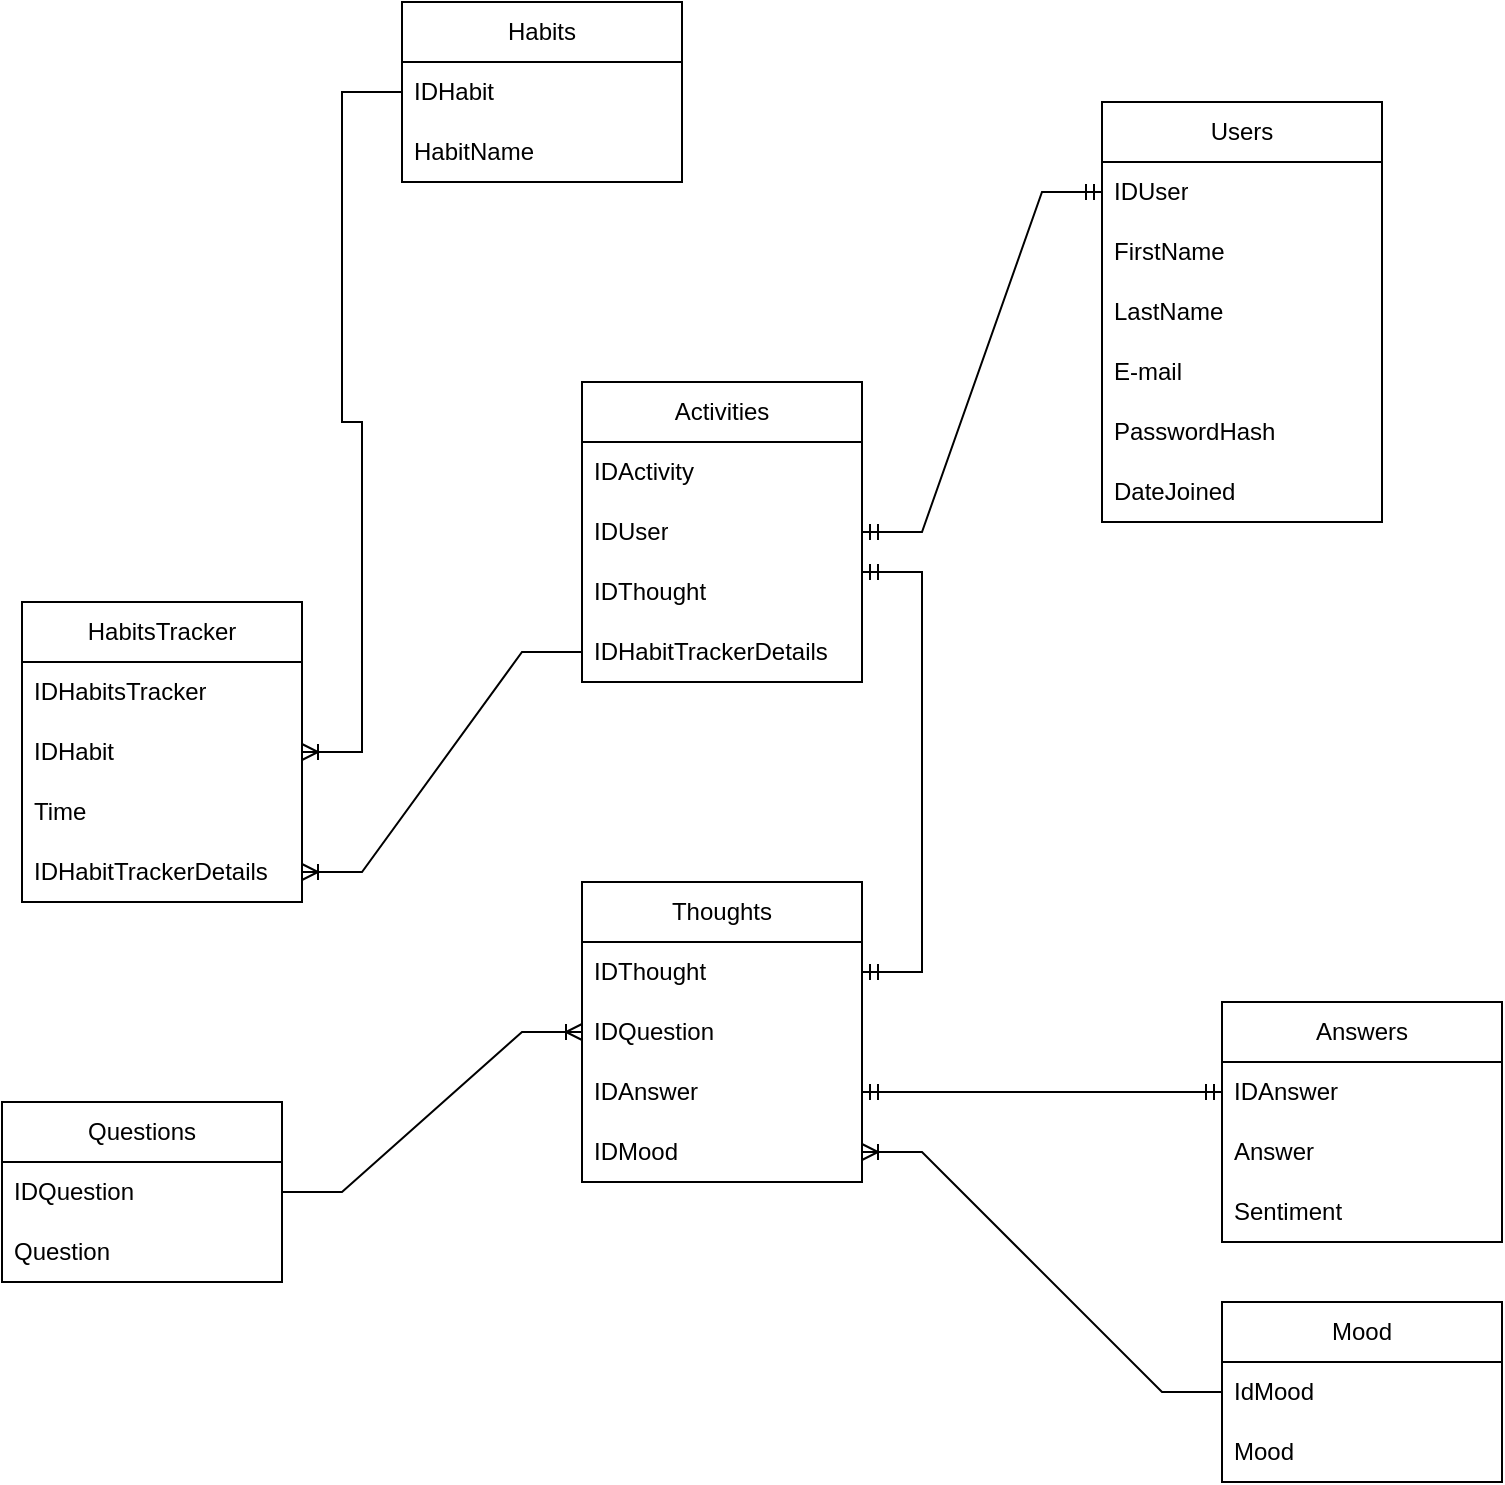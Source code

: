<mxfile version="26.2.8">
  <diagram name="Strona-1" id="KrwY4t6FrBQ84m6pE5mN">
    <mxGraphModel dx="1428" dy="785" grid="1" gridSize="10" guides="1" tooltips="1" connect="1" arrows="1" fold="1" page="1" pageScale="1" pageWidth="827" pageHeight="1169" math="0" shadow="0">
      <root>
        <mxCell id="0" />
        <mxCell id="1" parent="0" />
        <mxCell id="tGGVK2TIATB3HKoET7JN-1" value="Habits" style="swimlane;fontStyle=0;childLayout=stackLayout;horizontal=1;startSize=30;horizontalStack=0;resizeParent=1;resizeParentMax=0;resizeLast=0;collapsible=1;marginBottom=0;whiteSpace=wrap;html=1;" vertex="1" parent="1">
          <mxGeometry x="240" y="60" width="140" height="90" as="geometry" />
        </mxCell>
        <mxCell id="tGGVK2TIATB3HKoET7JN-2" value="IDHabit" style="text;strokeColor=none;fillColor=none;align=left;verticalAlign=middle;spacingLeft=4;spacingRight=4;overflow=hidden;points=[[0,0.5],[1,0.5]];portConstraint=eastwest;rotatable=0;whiteSpace=wrap;html=1;" vertex="1" parent="tGGVK2TIATB3HKoET7JN-1">
          <mxGeometry y="30" width="140" height="30" as="geometry" />
        </mxCell>
        <mxCell id="tGGVK2TIATB3HKoET7JN-3" value="HabitName" style="text;strokeColor=none;fillColor=none;align=left;verticalAlign=middle;spacingLeft=4;spacingRight=4;overflow=hidden;points=[[0,0.5],[1,0.5]];portConstraint=eastwest;rotatable=0;whiteSpace=wrap;html=1;" vertex="1" parent="tGGVK2TIATB3HKoET7JN-1">
          <mxGeometry y="60" width="140" height="30" as="geometry" />
        </mxCell>
        <mxCell id="tGGVK2TIATB3HKoET7JN-5" value="HabitsTracker" style="swimlane;fontStyle=0;childLayout=stackLayout;horizontal=1;startSize=30;horizontalStack=0;resizeParent=1;resizeParentMax=0;resizeLast=0;collapsible=1;marginBottom=0;whiteSpace=wrap;html=1;" vertex="1" parent="1">
          <mxGeometry x="50" y="360" width="140" height="150" as="geometry" />
        </mxCell>
        <mxCell id="tGGVK2TIATB3HKoET7JN-6" value="IDHabitsTracker" style="text;strokeColor=none;fillColor=none;align=left;verticalAlign=middle;spacingLeft=4;spacingRight=4;overflow=hidden;points=[[0,0.5],[1,0.5]];portConstraint=eastwest;rotatable=0;whiteSpace=wrap;html=1;" vertex="1" parent="tGGVK2TIATB3HKoET7JN-5">
          <mxGeometry y="30" width="140" height="30" as="geometry" />
        </mxCell>
        <mxCell id="tGGVK2TIATB3HKoET7JN-7" value="IDHabit" style="text;strokeColor=none;fillColor=none;align=left;verticalAlign=middle;spacingLeft=4;spacingRight=4;overflow=hidden;points=[[0,0.5],[1,0.5]];portConstraint=eastwest;rotatable=0;whiteSpace=wrap;html=1;" vertex="1" parent="tGGVK2TIATB3HKoET7JN-5">
          <mxGeometry y="60" width="140" height="30" as="geometry" />
        </mxCell>
        <mxCell id="tGGVK2TIATB3HKoET7JN-8" value="Time" style="text;strokeColor=none;fillColor=none;align=left;verticalAlign=middle;spacingLeft=4;spacingRight=4;overflow=hidden;points=[[0,0.5],[1,0.5]];portConstraint=eastwest;rotatable=0;whiteSpace=wrap;html=1;" vertex="1" parent="tGGVK2TIATB3HKoET7JN-5">
          <mxGeometry y="90" width="140" height="30" as="geometry" />
        </mxCell>
        <mxCell id="tGGVK2TIATB3HKoET7JN-9" value="IDHabitTrackerDetails" style="text;strokeColor=none;fillColor=none;align=left;verticalAlign=middle;spacingLeft=4;spacingRight=4;overflow=hidden;points=[[0,0.5],[1,0.5]];portConstraint=eastwest;rotatable=0;whiteSpace=wrap;html=1;" vertex="1" parent="tGGVK2TIATB3HKoET7JN-5">
          <mxGeometry y="120" width="140" height="30" as="geometry" />
        </mxCell>
        <mxCell id="tGGVK2TIATB3HKoET7JN-10" value="Activities" style="swimlane;fontStyle=0;childLayout=stackLayout;horizontal=1;startSize=30;horizontalStack=0;resizeParent=1;resizeParentMax=0;resizeLast=0;collapsible=1;marginBottom=0;whiteSpace=wrap;html=1;" vertex="1" parent="1">
          <mxGeometry x="330" y="250" width="140" height="150" as="geometry" />
        </mxCell>
        <mxCell id="tGGVK2TIATB3HKoET7JN-11" value="IDActivity" style="text;strokeColor=none;fillColor=none;align=left;verticalAlign=middle;spacingLeft=4;spacingRight=4;overflow=hidden;points=[[0,0.5],[1,0.5]];portConstraint=eastwest;rotatable=0;whiteSpace=wrap;html=1;" vertex="1" parent="tGGVK2TIATB3HKoET7JN-10">
          <mxGeometry y="30" width="140" height="30" as="geometry" />
        </mxCell>
        <mxCell id="tGGVK2TIATB3HKoET7JN-12" value="IDUser" style="text;strokeColor=none;fillColor=none;align=left;verticalAlign=middle;spacingLeft=4;spacingRight=4;overflow=hidden;points=[[0,0.5],[1,0.5]];portConstraint=eastwest;rotatable=0;whiteSpace=wrap;html=1;" vertex="1" parent="tGGVK2TIATB3HKoET7JN-10">
          <mxGeometry y="60" width="140" height="30" as="geometry" />
        </mxCell>
        <mxCell id="tGGVK2TIATB3HKoET7JN-13" value="IDThought" style="text;strokeColor=none;fillColor=none;align=left;verticalAlign=middle;spacingLeft=4;spacingRight=4;overflow=hidden;points=[[0,0.5],[1,0.5]];portConstraint=eastwest;rotatable=0;whiteSpace=wrap;html=1;" vertex="1" parent="tGGVK2TIATB3HKoET7JN-10">
          <mxGeometry y="90" width="140" height="30" as="geometry" />
        </mxCell>
        <mxCell id="tGGVK2TIATB3HKoET7JN-14" value="IDHabitTrackerDetails" style="text;strokeColor=none;fillColor=none;align=left;verticalAlign=middle;spacingLeft=4;spacingRight=4;overflow=hidden;points=[[0,0.5],[1,0.5]];portConstraint=eastwest;rotatable=0;whiteSpace=wrap;html=1;" vertex="1" parent="tGGVK2TIATB3HKoET7JN-10">
          <mxGeometry y="120" width="140" height="30" as="geometry" />
        </mxCell>
        <mxCell id="tGGVK2TIATB3HKoET7JN-16" value="Users" style="swimlane;fontStyle=0;childLayout=stackLayout;horizontal=1;startSize=30;horizontalStack=0;resizeParent=1;resizeParentMax=0;resizeLast=0;collapsible=1;marginBottom=0;whiteSpace=wrap;html=1;" vertex="1" parent="1">
          <mxGeometry x="590" y="110" width="140" height="210" as="geometry" />
        </mxCell>
        <mxCell id="tGGVK2TIATB3HKoET7JN-17" value="IDUser" style="text;strokeColor=none;fillColor=none;align=left;verticalAlign=middle;spacingLeft=4;spacingRight=4;overflow=hidden;points=[[0,0.5],[1,0.5]];portConstraint=eastwest;rotatable=0;whiteSpace=wrap;html=1;" vertex="1" parent="tGGVK2TIATB3HKoET7JN-16">
          <mxGeometry y="30" width="140" height="30" as="geometry" />
        </mxCell>
        <mxCell id="tGGVK2TIATB3HKoET7JN-18" value="FirstName" style="text;strokeColor=none;fillColor=none;align=left;verticalAlign=middle;spacingLeft=4;spacingRight=4;overflow=hidden;points=[[0,0.5],[1,0.5]];portConstraint=eastwest;rotatable=0;whiteSpace=wrap;html=1;" vertex="1" parent="tGGVK2TIATB3HKoET7JN-16">
          <mxGeometry y="60" width="140" height="30" as="geometry" />
        </mxCell>
        <mxCell id="tGGVK2TIATB3HKoET7JN-19" value="LastName" style="text;strokeColor=none;fillColor=none;align=left;verticalAlign=middle;spacingLeft=4;spacingRight=4;overflow=hidden;points=[[0,0.5],[1,0.5]];portConstraint=eastwest;rotatable=0;whiteSpace=wrap;html=1;" vertex="1" parent="tGGVK2TIATB3HKoET7JN-16">
          <mxGeometry y="90" width="140" height="30" as="geometry" />
        </mxCell>
        <mxCell id="tGGVK2TIATB3HKoET7JN-20" value="E-mail" style="text;strokeColor=none;fillColor=none;align=left;verticalAlign=middle;spacingLeft=4;spacingRight=4;overflow=hidden;points=[[0,0.5],[1,0.5]];portConstraint=eastwest;rotatable=0;whiteSpace=wrap;html=1;" vertex="1" parent="tGGVK2TIATB3HKoET7JN-16">
          <mxGeometry y="120" width="140" height="30" as="geometry" />
        </mxCell>
        <mxCell id="tGGVK2TIATB3HKoET7JN-55" value="PasswordHash" style="text;strokeColor=none;fillColor=none;align=left;verticalAlign=middle;spacingLeft=4;spacingRight=4;overflow=hidden;points=[[0,0.5],[1,0.5]];portConstraint=eastwest;rotatable=0;whiteSpace=wrap;html=1;" vertex="1" parent="tGGVK2TIATB3HKoET7JN-16">
          <mxGeometry y="150" width="140" height="30" as="geometry" />
        </mxCell>
        <mxCell id="tGGVK2TIATB3HKoET7JN-54" value="DateJoined" style="text;strokeColor=none;fillColor=none;align=left;verticalAlign=middle;spacingLeft=4;spacingRight=4;overflow=hidden;points=[[0,0.5],[1,0.5]];portConstraint=eastwest;rotatable=0;whiteSpace=wrap;html=1;" vertex="1" parent="tGGVK2TIATB3HKoET7JN-16">
          <mxGeometry y="180" width="140" height="30" as="geometry" />
        </mxCell>
        <mxCell id="tGGVK2TIATB3HKoET7JN-21" value="Thoughts" style="swimlane;fontStyle=0;childLayout=stackLayout;horizontal=1;startSize=30;horizontalStack=0;resizeParent=1;resizeParentMax=0;resizeLast=0;collapsible=1;marginBottom=0;whiteSpace=wrap;html=1;" vertex="1" parent="1">
          <mxGeometry x="330" y="500" width="140" height="150" as="geometry" />
        </mxCell>
        <mxCell id="tGGVK2TIATB3HKoET7JN-22" value="IDThought" style="text;strokeColor=none;fillColor=none;align=left;verticalAlign=middle;spacingLeft=4;spacingRight=4;overflow=hidden;points=[[0,0.5],[1,0.5]];portConstraint=eastwest;rotatable=0;whiteSpace=wrap;html=1;" vertex="1" parent="tGGVK2TIATB3HKoET7JN-21">
          <mxGeometry y="30" width="140" height="30" as="geometry" />
        </mxCell>
        <mxCell id="tGGVK2TIATB3HKoET7JN-23" value="IDQuestion" style="text;strokeColor=none;fillColor=none;align=left;verticalAlign=middle;spacingLeft=4;spacingRight=4;overflow=hidden;points=[[0,0.5],[1,0.5]];portConstraint=eastwest;rotatable=0;whiteSpace=wrap;html=1;" vertex="1" parent="tGGVK2TIATB3HKoET7JN-21">
          <mxGeometry y="60" width="140" height="30" as="geometry" />
        </mxCell>
        <mxCell id="tGGVK2TIATB3HKoET7JN-24" value="IDAnswer" style="text;strokeColor=none;fillColor=none;align=left;verticalAlign=middle;spacingLeft=4;spacingRight=4;overflow=hidden;points=[[0,0.5],[1,0.5]];portConstraint=eastwest;rotatable=0;whiteSpace=wrap;html=1;" vertex="1" parent="tGGVK2TIATB3HKoET7JN-21">
          <mxGeometry y="90" width="140" height="30" as="geometry" />
        </mxCell>
        <mxCell id="tGGVK2TIATB3HKoET7JN-29" value="IDMood" style="text;strokeColor=none;fillColor=none;align=left;verticalAlign=middle;spacingLeft=4;spacingRight=4;overflow=hidden;points=[[0,0.5],[1,0.5]];portConstraint=eastwest;rotatable=0;whiteSpace=wrap;html=1;" vertex="1" parent="tGGVK2TIATB3HKoET7JN-21">
          <mxGeometry y="120" width="140" height="30" as="geometry" />
        </mxCell>
        <mxCell id="tGGVK2TIATB3HKoET7JN-25" value="Questions" style="swimlane;fontStyle=0;childLayout=stackLayout;horizontal=1;startSize=30;horizontalStack=0;resizeParent=1;resizeParentMax=0;resizeLast=0;collapsible=1;marginBottom=0;whiteSpace=wrap;html=1;" vertex="1" parent="1">
          <mxGeometry x="40" y="610" width="140" height="90" as="geometry" />
        </mxCell>
        <mxCell id="tGGVK2TIATB3HKoET7JN-26" value="IDQuestion" style="text;strokeColor=none;fillColor=none;align=left;verticalAlign=middle;spacingLeft=4;spacingRight=4;overflow=hidden;points=[[0,0.5],[1,0.5]];portConstraint=eastwest;rotatable=0;whiteSpace=wrap;html=1;" vertex="1" parent="tGGVK2TIATB3HKoET7JN-25">
          <mxGeometry y="30" width="140" height="30" as="geometry" />
        </mxCell>
        <mxCell id="tGGVK2TIATB3HKoET7JN-27" value="Question" style="text;strokeColor=none;fillColor=none;align=left;verticalAlign=middle;spacingLeft=4;spacingRight=4;overflow=hidden;points=[[0,0.5],[1,0.5]];portConstraint=eastwest;rotatable=0;whiteSpace=wrap;html=1;" vertex="1" parent="tGGVK2TIATB3HKoET7JN-25">
          <mxGeometry y="60" width="140" height="30" as="geometry" />
        </mxCell>
        <mxCell id="tGGVK2TIATB3HKoET7JN-30" value="Answers" style="swimlane;fontStyle=0;childLayout=stackLayout;horizontal=1;startSize=30;horizontalStack=0;resizeParent=1;resizeParentMax=0;resizeLast=0;collapsible=1;marginBottom=0;whiteSpace=wrap;html=1;" vertex="1" parent="1">
          <mxGeometry x="650" y="560" width="140" height="120" as="geometry" />
        </mxCell>
        <mxCell id="tGGVK2TIATB3HKoET7JN-31" value="IDAnswer" style="text;strokeColor=none;fillColor=none;align=left;verticalAlign=middle;spacingLeft=4;spacingRight=4;overflow=hidden;points=[[0,0.5],[1,0.5]];portConstraint=eastwest;rotatable=0;whiteSpace=wrap;html=1;" vertex="1" parent="tGGVK2TIATB3HKoET7JN-30">
          <mxGeometry y="30" width="140" height="30" as="geometry" />
        </mxCell>
        <mxCell id="tGGVK2TIATB3HKoET7JN-32" value="Answer" style="text;strokeColor=none;fillColor=none;align=left;verticalAlign=middle;spacingLeft=4;spacingRight=4;overflow=hidden;points=[[0,0.5],[1,0.5]];portConstraint=eastwest;rotatable=0;whiteSpace=wrap;html=1;" vertex="1" parent="tGGVK2TIATB3HKoET7JN-30">
          <mxGeometry y="60" width="140" height="30" as="geometry" />
        </mxCell>
        <mxCell id="tGGVK2TIATB3HKoET7JN-33" value="Sentiment" style="text;strokeColor=none;fillColor=none;align=left;verticalAlign=middle;spacingLeft=4;spacingRight=4;overflow=hidden;points=[[0,0.5],[1,0.5]];portConstraint=eastwest;rotatable=0;whiteSpace=wrap;html=1;" vertex="1" parent="tGGVK2TIATB3HKoET7JN-30">
          <mxGeometry y="90" width="140" height="30" as="geometry" />
        </mxCell>
        <mxCell id="tGGVK2TIATB3HKoET7JN-34" value="Mood" style="swimlane;fontStyle=0;childLayout=stackLayout;horizontal=1;startSize=30;horizontalStack=0;resizeParent=1;resizeParentMax=0;resizeLast=0;collapsible=1;marginBottom=0;whiteSpace=wrap;html=1;" vertex="1" parent="1">
          <mxGeometry x="650" y="710" width="140" height="90" as="geometry" />
        </mxCell>
        <mxCell id="tGGVK2TIATB3HKoET7JN-35" value="IdMood" style="text;strokeColor=none;fillColor=none;align=left;verticalAlign=middle;spacingLeft=4;spacingRight=4;overflow=hidden;points=[[0,0.5],[1,0.5]];portConstraint=eastwest;rotatable=0;whiteSpace=wrap;html=1;" vertex="1" parent="tGGVK2TIATB3HKoET7JN-34">
          <mxGeometry y="30" width="140" height="30" as="geometry" />
        </mxCell>
        <mxCell id="tGGVK2TIATB3HKoET7JN-36" value="Mood" style="text;strokeColor=none;fillColor=none;align=left;verticalAlign=middle;spacingLeft=4;spacingRight=4;overflow=hidden;points=[[0,0.5],[1,0.5]];portConstraint=eastwest;rotatable=0;whiteSpace=wrap;html=1;" vertex="1" parent="tGGVK2TIATB3HKoET7JN-34">
          <mxGeometry y="60" width="140" height="30" as="geometry" />
        </mxCell>
        <mxCell id="tGGVK2TIATB3HKoET7JN-44" value="" style="edgeStyle=entityRelationEdgeStyle;fontSize=12;html=1;endArrow=ERmandOne;startArrow=ERmandOne;rounded=0;entryX=0;entryY=0.5;entryDx=0;entryDy=0;exitX=1;exitY=0.5;exitDx=0;exitDy=0;" edge="1" parent="1" source="tGGVK2TIATB3HKoET7JN-12" target="tGGVK2TIATB3HKoET7JN-17">
          <mxGeometry width="100" height="100" relative="1" as="geometry">
            <mxPoint x="360" y="560" as="sourcePoint" />
            <mxPoint x="460" y="460" as="targetPoint" />
          </mxGeometry>
        </mxCell>
        <mxCell id="tGGVK2TIATB3HKoET7JN-45" value="" style="edgeStyle=entityRelationEdgeStyle;fontSize=12;html=1;endArrow=ERmandOne;startArrow=ERmandOne;rounded=0;entryX=1;entryY=0.167;entryDx=0;entryDy=0;entryPerimeter=0;exitX=1;exitY=0.5;exitDx=0;exitDy=0;" edge="1" parent="1" source="tGGVK2TIATB3HKoET7JN-22" target="tGGVK2TIATB3HKoET7JN-13">
          <mxGeometry width="100" height="100" relative="1" as="geometry">
            <mxPoint x="360" y="560" as="sourcePoint" />
            <mxPoint x="460" y="460" as="targetPoint" />
          </mxGeometry>
        </mxCell>
        <mxCell id="tGGVK2TIATB3HKoET7JN-46" value="" style="edgeStyle=entityRelationEdgeStyle;fontSize=12;html=1;endArrow=ERmandOne;startArrow=ERmandOne;rounded=0;entryX=1;entryY=0.5;entryDx=0;entryDy=0;exitX=0;exitY=0.5;exitDx=0;exitDy=0;" edge="1" parent="1" source="tGGVK2TIATB3HKoET7JN-31" target="tGGVK2TIATB3HKoET7JN-24">
          <mxGeometry width="100" height="100" relative="1" as="geometry">
            <mxPoint x="500" y="720" as="sourcePoint" />
            <mxPoint x="600" y="620" as="targetPoint" />
          </mxGeometry>
        </mxCell>
        <mxCell id="tGGVK2TIATB3HKoET7JN-47" value="" style="edgeStyle=entityRelationEdgeStyle;fontSize=12;html=1;endArrow=ERoneToMany;rounded=0;entryX=0;entryY=0.5;entryDx=0;entryDy=0;exitX=1;exitY=0.5;exitDx=0;exitDy=0;" edge="1" parent="1" source="tGGVK2TIATB3HKoET7JN-26" target="tGGVK2TIATB3HKoET7JN-23">
          <mxGeometry width="100" height="100" relative="1" as="geometry">
            <mxPoint x="180" y="660" as="sourcePoint" />
            <mxPoint x="270" y="560" as="targetPoint" />
          </mxGeometry>
        </mxCell>
        <mxCell id="tGGVK2TIATB3HKoET7JN-49" value="" style="edgeStyle=entityRelationEdgeStyle;fontSize=12;html=1;endArrow=ERoneToMany;rounded=0;entryX=1;entryY=0.5;entryDx=0;entryDy=0;" edge="1" parent="1" source="tGGVK2TIATB3HKoET7JN-35" target="tGGVK2TIATB3HKoET7JN-29">
          <mxGeometry width="100" height="100" relative="1" as="geometry">
            <mxPoint x="190" y="720" as="sourcePoint" />
            <mxPoint x="340" y="640" as="targetPoint" />
          </mxGeometry>
        </mxCell>
        <mxCell id="tGGVK2TIATB3HKoET7JN-52" value="" style="edgeStyle=entityRelationEdgeStyle;fontSize=12;html=1;endArrow=ERoneToMany;rounded=0;exitX=0;exitY=0.5;exitDx=0;exitDy=0;" edge="1" parent="1" source="tGGVK2TIATB3HKoET7JN-2" target="tGGVK2TIATB3HKoET7JN-7">
          <mxGeometry width="100" height="100" relative="1" as="geometry">
            <mxPoint x="210" y="320" as="sourcePoint" />
            <mxPoint x="310" y="220" as="targetPoint" />
          </mxGeometry>
        </mxCell>
        <mxCell id="tGGVK2TIATB3HKoET7JN-53" value="" style="edgeStyle=entityRelationEdgeStyle;fontSize=12;html=1;endArrow=ERoneToMany;rounded=0;entryX=1;entryY=0.5;entryDx=0;entryDy=0;exitX=0;exitY=0.5;exitDx=0;exitDy=0;" edge="1" parent="1" source="tGGVK2TIATB3HKoET7JN-14" target="tGGVK2TIATB3HKoET7JN-9">
          <mxGeometry width="100" height="100" relative="1" as="geometry">
            <mxPoint x="360" y="460" as="sourcePoint" />
            <mxPoint x="460" y="360" as="targetPoint" />
          </mxGeometry>
        </mxCell>
      </root>
    </mxGraphModel>
  </diagram>
</mxfile>
